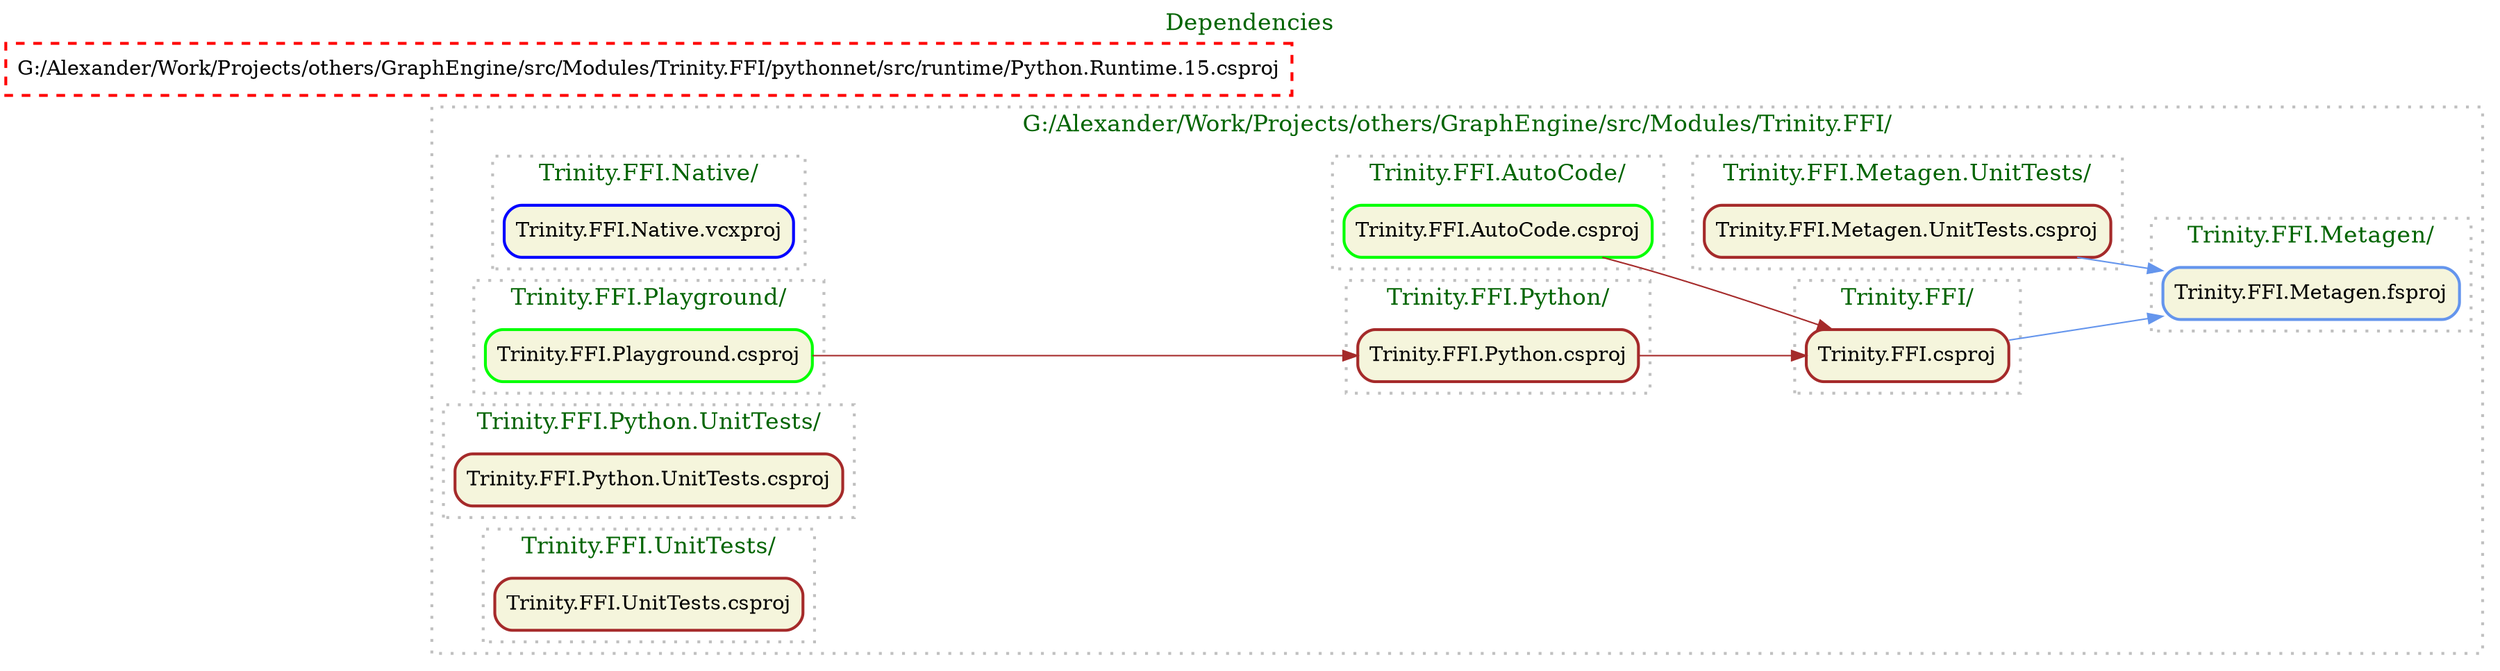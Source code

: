 // Dependencies for projects
digraph Dependencies {
	color=grey fontcolor=darkgreen fontsize=16 labelloc=t rankdir=LR style="dotted, bold"
	node [color=brown fillcolor=beige penwidth=2 shape=box style="filled, rounded"]
	edge [color=brown]
	label=Dependencies
	node0 -> node7 [color=brown tooltip="Trinity.FFI.Playground.csproj -> Trinity.FFI.Python.csproj"]
	node3 -> node5 [color=brown tooltip="Trinity.FFI.AutoCode.csproj -> Trinity.FFI.csproj"]
	node5 -> node8 [color=cornflowerblue tooltip="Trinity.FFI.csproj -> Trinity.FFI.Metagen.fsproj"]
	node7 -> node5 [color=brown tooltip="Trinity.FFI.Python.csproj -> Trinity.FFI.csproj"]
	node9 -> node8 [color=cornflowerblue tooltip="Trinity.FFI.Metagen.UnitTests.csproj -> Trinity.FFI.Metagen.fsproj"]
	subgraph cluster_G__Alexander_Work_Projects_others_GraphEngine_src_Modules_Trinity_FFI {
		label="G:/Alexander/Work/Projects/others/GraphEngine/src/Modules/Trinity.FFI/"
		subgraph cluster_G__Alexander_Work_Projects_others_GraphEngine_src_Modules_Trinity_FFI_Trinity_FFI_AutoCode {
			label="Trinity.FFI.AutoCode/"
			node3 [label="Trinity.FFI.AutoCode.csproj" color=green tooltip="G:\Alexander\Work\Projects\others\GraphEngine\src\Modules\Trinity.FFI\Trinity.FFI.AutoCode\Trinity.FFI.AutoCode.csproj"]
		}
		subgraph cluster_G__Alexander_Work_Projects_others_GraphEngine_src_Modules_Trinity_FFI_Trinity_FFI_Metagen_UnitTests {
			label="Trinity.FFI.Metagen.UnitTests/"
			node9 [label="Trinity.FFI.Metagen.UnitTests.csproj" color=brown tooltip="G:\Alexander\Work\Projects\others\GraphEngine\src\Modules\Trinity.FFI\Trinity.FFI.Metagen.UnitTests\Trinity.FFI.Metagen.UnitTests.csproj"]
		}
		subgraph cluster_G__Alexander_Work_Projects_others_GraphEngine_src_Modules_Trinity_FFI_Trinity_FFI_Metagen {
			label="Trinity.FFI.Metagen/"
			node8 [label="Trinity.FFI.Metagen.fsproj" color=cornflowerblue tooltip="G:\Alexander\Work\Projects\others\GraphEngine\src\Modules\Trinity.FFI\Trinity.FFI.Metagen\Trinity.FFI.Metagen.fsproj"]
		}
		subgraph cluster_G__Alexander_Work_Projects_others_GraphEngine_src_Modules_Trinity_FFI_Trinity_FFI_Native {
			label="Trinity.FFI.Native/"
			node2 [label="Trinity.FFI.Native.vcxproj" color=blue tooltip="G:\Alexander\Work\Projects\others\GraphEngine\src\Modules\Trinity.FFI\Trinity.FFI.Native\Trinity.FFI.Native.vcxproj"]
		}
		subgraph cluster_G__Alexander_Work_Projects_others_GraphEngine_src_Modules_Trinity_FFI_Trinity_FFI_Playground {
			label="Trinity.FFI.Playground/"
			node0 [label="Trinity.FFI.Playground.csproj" color=green tooltip="G:\Alexander\Work\Projects\others\GraphEngine\src\Modules\Trinity.FFI\Trinity.FFI.Playground\Trinity.FFI.Playground.csproj"]
		}
		subgraph cluster_G__Alexander_Work_Projects_others_GraphEngine_src_Modules_Trinity_FFI_Trinity_FFI_Python_UnitTests {
			label="Trinity.FFI.Python.UnitTests/"
			node6 [label="Trinity.FFI.Python.UnitTests.csproj" color=brown tooltip="G:\Alexander\Work\Projects\others\GraphEngine\src\Modules\Trinity.FFI\Trinity.FFI.Python.UnitTests\Trinity.FFI.Python.UnitTests.csproj"]
		}
		subgraph cluster_G__Alexander_Work_Projects_others_GraphEngine_src_Modules_Trinity_FFI_Trinity_FFI_Python {
			label="Trinity.FFI.Python/"
			node7 [label="Trinity.FFI.Python.csproj" color=brown tooltip="G:\Alexander\Work\Projects\others\GraphEngine\src\Modules\Trinity.FFI\Trinity.FFI.Python\Trinity.FFI.Python.csproj"]
		}
		subgraph cluster_G__Alexander_Work_Projects_others_GraphEngine_src_Modules_Trinity_FFI_Trinity_FFI_UnitTests {
			label="Trinity.FFI.UnitTests/"
			node4 [label="Trinity.FFI.UnitTests.csproj" color=brown tooltip="G:\Alexander\Work\Projects\others\GraphEngine\src\Modules\Trinity.FFI\Trinity.FFI.UnitTests\Trinity.FFI.UnitTests.csproj"]
		}
		subgraph cluster_G__Alexander_Work_Projects_others_GraphEngine_src_Modules_Trinity_FFI_Trinity_FFI {
			label="Trinity.FFI/"
			node5 [label="Trinity.FFI.csproj" color=brown tooltip="G:\Alexander\Work\Projects\others\GraphEngine\src\Modules\Trinity.FFI\Trinity.FFI\Trinity.FFI.csproj"]
		}
	}
	node1 [label="G:/Alexander/Work/Projects/others/GraphEngine/src/Modules/Trinity.FFI/pythonnet/src/runtime/Python.Runtime.15.csproj" color=red shape=box style=dashed]
}
